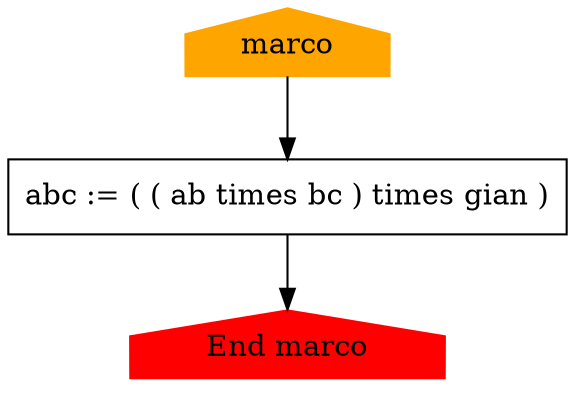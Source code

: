 digraph marcoCFG140214987878224 {
	140214987878224 [label=marco color=orange shape=house style=filled]
	0 [label="End marco" color=red shape=house style=filled]
	140214987878224 -> 140214962878928
	140214962878928 [label="{abc := ( ( ab times bc ) times gian )}" shape=record]
	140214962878928 -> 0
}
